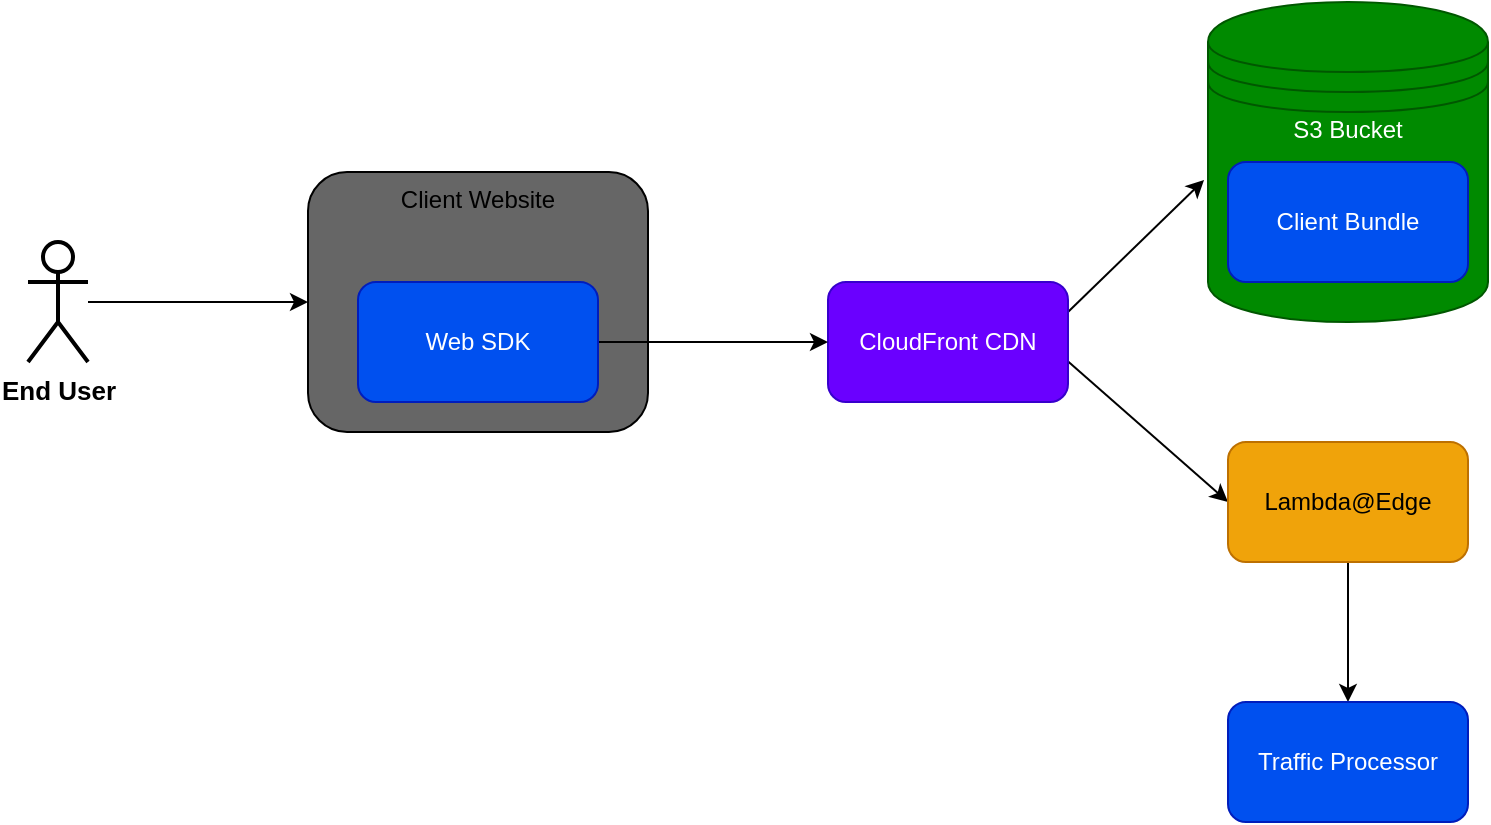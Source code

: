 <mxfile>
    <diagram id="8JVtyvijduBORu7St7rn" name="Page-1">
        <mxGraphModel dx="681" dy="1349" grid="1" gridSize="10" guides="1" tooltips="1" connect="1" arrows="1" fold="1" page="0" pageScale="1" pageWidth="850" pageHeight="1100" background="#ffffff" math="0" shadow="0">
            <root>
                <mxCell id="0"/>
                <mxCell id="1" parent="0"/>
                <mxCell id="2" value="Client Website" style="rounded=1;whiteSpace=wrap;html=1;verticalAlign=top;fillColor=#666666;" parent="1" vertex="1">
                    <mxGeometry x="190" y="145" width="170" height="130" as="geometry"/>
                </mxCell>
                <mxCell id="12" style="edgeStyle=none;html=1;entryX=0;entryY=0.5;entryDx=0;entryDy=0;exitX=0.997;exitY=0.657;exitDx=0;exitDy=0;exitPerimeter=0;" parent="1" source="3" target="5" edge="1">
                    <mxGeometry relative="1" as="geometry"/>
                </mxCell>
                <mxCell id="24" style="edgeStyle=none;html=1;exitX=1;exitY=0.25;exitDx=0;exitDy=0;entryX=-0.014;entryY=0.556;entryDx=0;entryDy=0;entryPerimeter=0;" edge="1" parent="1" source="3" target="7">
                    <mxGeometry relative="1" as="geometry"/>
                </mxCell>
                <mxCell id="3" value="CloudFront CDN" style="rounded=1;whiteSpace=wrap;html=1;fillColor=#6a00ff;fontColor=#ffffff;strokeColor=#3700CC;" parent="1" vertex="1">
                    <mxGeometry x="450" y="200" width="120" height="60" as="geometry"/>
                </mxCell>
                <mxCell id="22" style="edgeStyle=none;html=1;" parent="1" source="5" target="21" edge="1">
                    <mxGeometry relative="1" as="geometry"/>
                </mxCell>
                <mxCell id="5" value="Lambda@Edge" style="rounded=1;whiteSpace=wrap;html=1;fillColor=#f0a30a;fontColor=#000000;strokeColor=#BD7000;" parent="1" vertex="1">
                    <mxGeometry x="650" y="280" width="120" height="60" as="geometry"/>
                </mxCell>
                <mxCell id="7" value="S3 Bucket" style="shape=datastore;whiteSpace=wrap;html=1;verticalAlign=top;fillColor=#008a00;fontColor=#ffffff;strokeColor=#005700;" parent="1" vertex="1">
                    <mxGeometry x="640" y="60" width="140" height="160" as="geometry"/>
                </mxCell>
                <mxCell id="14" style="edgeStyle=none;html=1;" parent="1" source="13" target="2" edge="1">
                    <mxGeometry relative="1" as="geometry"/>
                </mxCell>
                <mxCell id="13" value="End User" style="shape=umlActor;verticalLabelPosition=bottom;verticalAlign=top;html=1;outlineConnect=0;strokeWidth=2;fontSize=13;fontStyle=1" parent="1" vertex="1">
                    <mxGeometry x="50" y="180" width="30" height="60" as="geometry"/>
                </mxCell>
                <mxCell id="17" style="edgeStyle=none;html=1;entryX=0;entryY=0.5;entryDx=0;entryDy=0;" parent="1" source="16" target="3" edge="1">
                    <mxGeometry relative="1" as="geometry"/>
                </mxCell>
                <mxCell id="16" value="Web SDK" style="rounded=1;whiteSpace=wrap;html=1;fillColor=#0050ef;fontColor=#ffffff;strokeColor=#001DBC;" parent="1" vertex="1">
                    <mxGeometry x="215" y="200" width="120" height="60" as="geometry"/>
                </mxCell>
                <mxCell id="19" value="Client Bundle" style="rounded=1;whiteSpace=wrap;html=1;fillColor=#0050ef;fontColor=#ffffff;strokeColor=#001DBC;" parent="1" vertex="1">
                    <mxGeometry x="650" y="140" width="120" height="60" as="geometry"/>
                </mxCell>
                <mxCell id="21" value="Traffic Processor" style="rounded=1;whiteSpace=wrap;html=1;fillColor=#0050ef;fontColor=#ffffff;strokeColor=#001DBC;" parent="1" vertex="1">
                    <mxGeometry x="650" y="410" width="120" height="60" as="geometry"/>
                </mxCell>
            </root>
        </mxGraphModel>
    </diagram>
</mxfile>